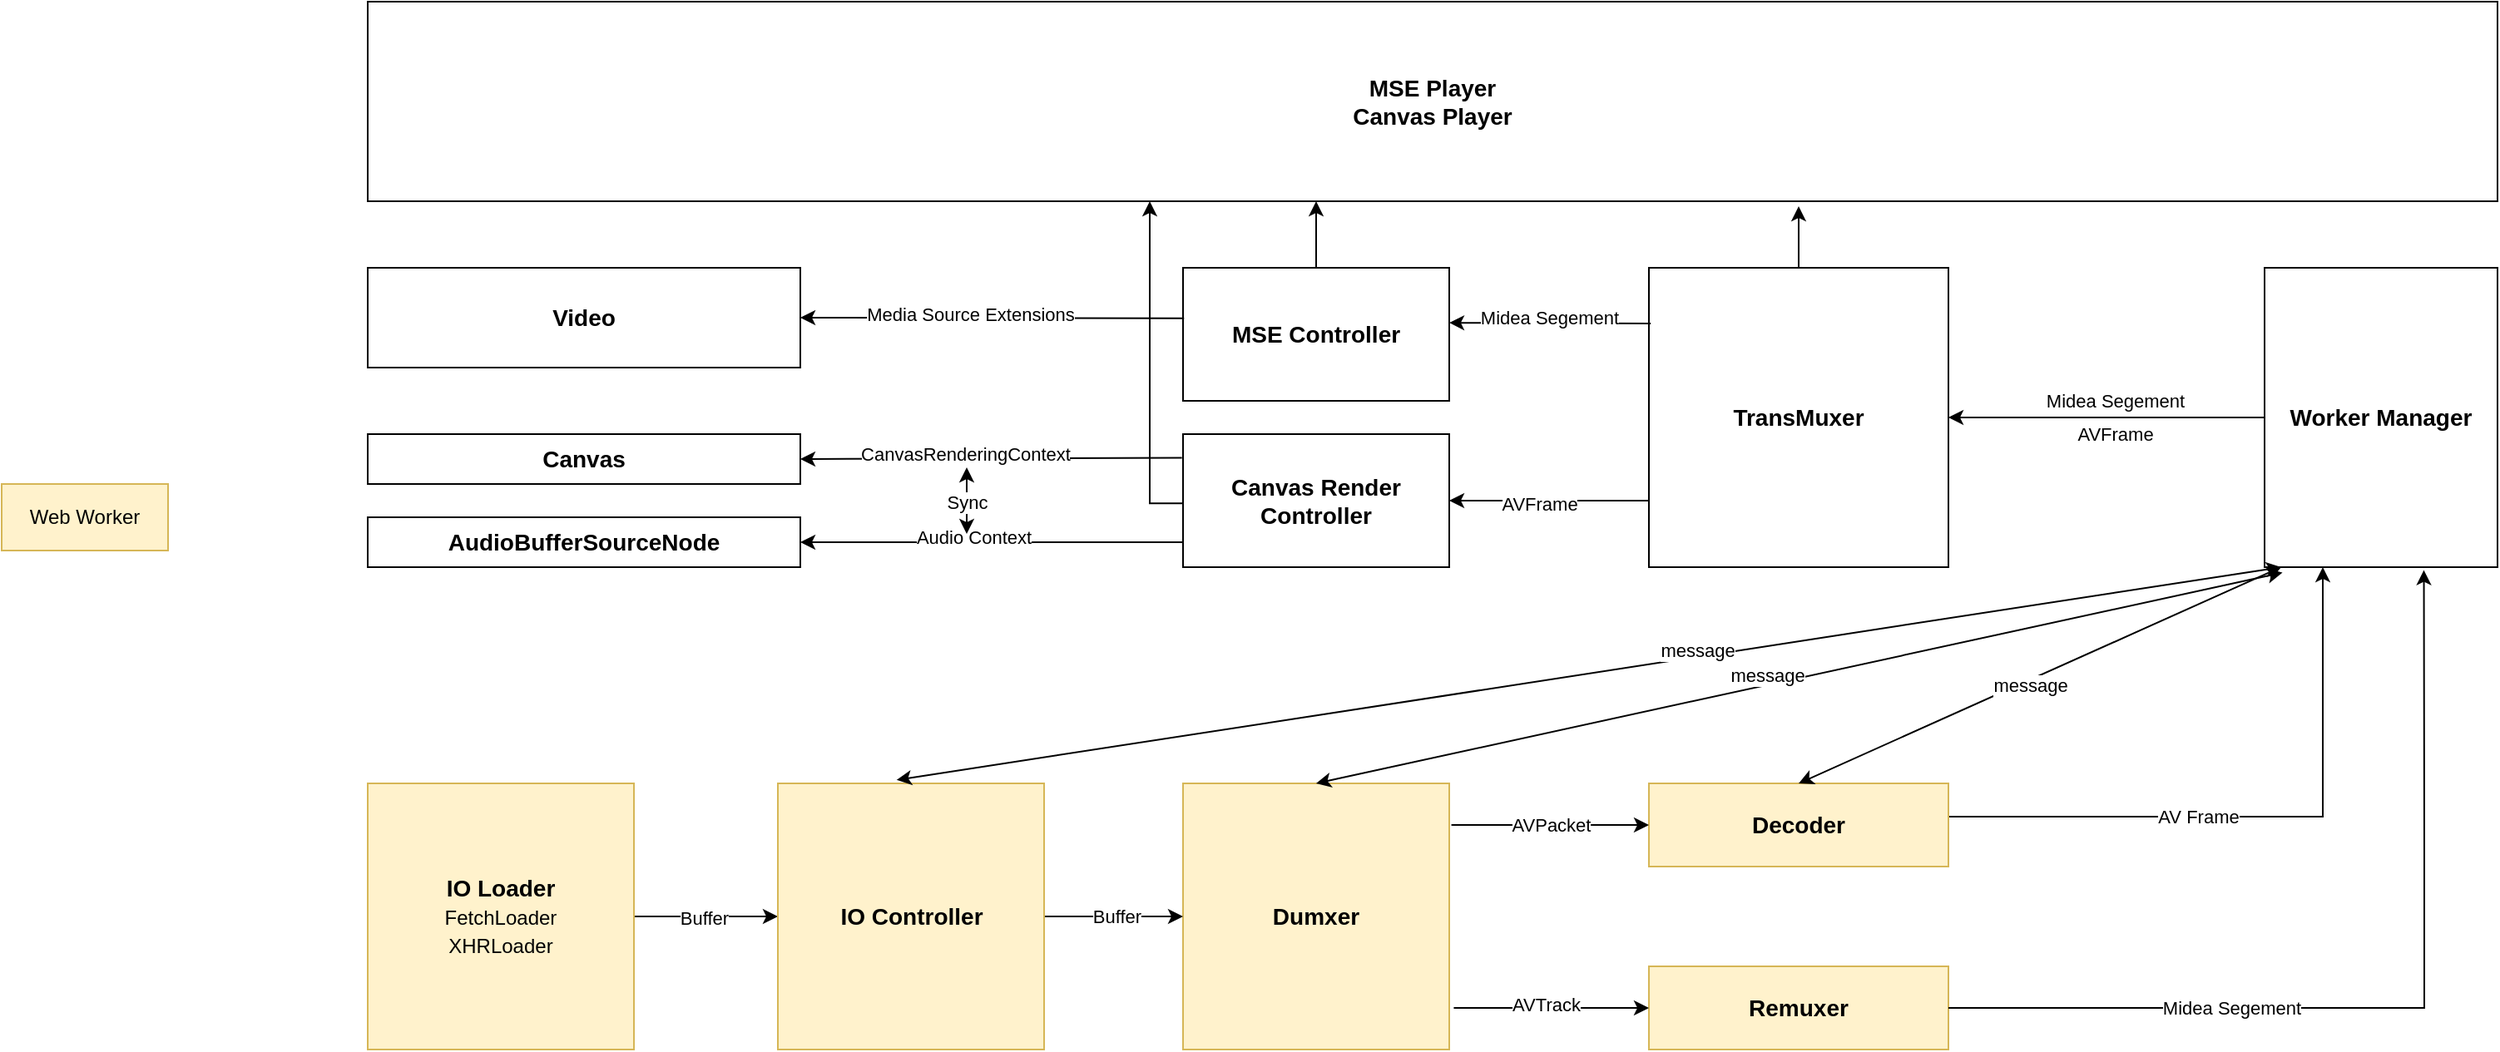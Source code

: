 <mxfile version="21.6.2" type="github">
  <diagram id="C5RBs43oDa-KdzZeNtuy" name="Page-1">
    <mxGraphModel dx="3341" dy="2058" grid="1" gridSize="10" guides="1" tooltips="1" connect="1" arrows="1" fold="1" page="1" pageScale="1" pageWidth="827" pageHeight="1169" math="0" shadow="0">
      <root>
        <mxCell id="WIyWlLk6GJQsqaUBKTNV-0" />
        <mxCell id="WIyWlLk6GJQsqaUBKTNV-1" parent="WIyWlLk6GJQsqaUBKTNV-0" />
        <mxCell id="7h8urNXvSVrlIbzpcXAR-0" value="&lt;b style=&quot;font-size: 14px;&quot;&gt;MSE Player&lt;br style=&quot;font-size: 14px;&quot;&gt;Canvas Player&lt;/b&gt;" style="rounded=0;whiteSpace=wrap;html=1;fontSize=14;" parent="WIyWlLk6GJQsqaUBKTNV-1" vertex="1">
          <mxGeometry x="-660" y="-180" width="1280" height="120" as="geometry" />
        </mxCell>
        <mxCell id="7h8urNXvSVrlIbzpcXAR-54" value="" style="edgeStyle=orthogonalEdgeStyle;rounded=0;orthogonalLoop=1;jettySize=auto;html=1;" parent="WIyWlLk6GJQsqaUBKTNV-1" source="7h8urNXvSVrlIbzpcXAR-1" target="7h8urNXvSVrlIbzpcXAR-0" edge="1">
          <mxGeometry relative="1" as="geometry">
            <Array as="points">
              <mxPoint x="-90" y="-40" />
              <mxPoint x="-90" y="-40" />
            </Array>
          </mxGeometry>
        </mxCell>
        <mxCell id="7h8urNXvSVrlIbzpcXAR-1" value="&lt;b style=&quot;font-size: 14px;&quot;&gt;MSE Controller&lt;/b&gt;" style="rounded=0;whiteSpace=wrap;html=1;fontSize=14;" parent="WIyWlLk6GJQsqaUBKTNV-1" vertex="1">
          <mxGeometry x="-170" y="-20" width="160" height="80" as="geometry" />
        </mxCell>
        <mxCell id="7h8urNXvSVrlIbzpcXAR-2" value="&lt;b style=&quot;font-size: 14px;&quot;&gt;TransMuxer&lt;/b&gt;" style="rounded=0;whiteSpace=wrap;html=1;fontSize=14;" parent="WIyWlLk6GJQsqaUBKTNV-1" vertex="1">
          <mxGeometry x="110" y="-20" width="180" height="180" as="geometry" />
        </mxCell>
        <mxCell id="7h8urNXvSVrlIbzpcXAR-56" style="edgeStyle=orthogonalEdgeStyle;rounded=0;orthogonalLoop=1;jettySize=auto;html=1;entryX=0.385;entryY=0.987;entryDx=0;entryDy=0;entryPerimeter=0;" parent="WIyWlLk6GJQsqaUBKTNV-1" edge="1">
          <mxGeometry relative="1" as="geometry">
            <mxPoint x="-190.0" y="-60.0" as="targetPoint" />
            <mxPoint x="-71.1" y="121.56" as="sourcePoint" />
            <Array as="points">
              <mxPoint x="-190.1" y="121.56" />
            </Array>
          </mxGeometry>
        </mxCell>
        <mxCell id="7h8urNXvSVrlIbzpcXAR-3" value="&lt;b style=&quot;font-size: 14px;&quot;&gt;Canvas Render Controller&lt;/b&gt;" style="rounded=0;whiteSpace=wrap;html=1;fontSize=14;" parent="WIyWlLk6GJQsqaUBKTNV-1" vertex="1">
          <mxGeometry x="-170" y="80" width="160" height="80" as="geometry" />
        </mxCell>
        <mxCell id="7h8urNXvSVrlIbzpcXAR-5" value="&lt;b style=&quot;font-size: 14px;&quot;&gt;Dumxer&lt;/b&gt;" style="rounded=0;whiteSpace=wrap;html=1;fontSize=14;fillColor=#fff2cc;strokeColor=#d6b656;" parent="WIyWlLk6GJQsqaUBKTNV-1" vertex="1">
          <mxGeometry x="-170" y="290" width="160" height="160" as="geometry" />
        </mxCell>
        <mxCell id="7h8urNXvSVrlIbzpcXAR-7" value="&lt;b style=&quot;font-size: 14px;&quot;&gt;Remuxer&lt;/b&gt;" style="rounded=0;whiteSpace=wrap;html=1;fontSize=14;fillColor=#fff2cc;strokeColor=#d6b656;" parent="WIyWlLk6GJQsqaUBKTNV-1" vertex="1">
          <mxGeometry x="110" y="400" width="180" height="50" as="geometry" />
        </mxCell>
        <mxCell id="7h8urNXvSVrlIbzpcXAR-29" value="" style="edgeStyle=orthogonalEdgeStyle;rounded=0;orthogonalLoop=1;jettySize=auto;html=1;fontSize=14;entryX=0.25;entryY=1;entryDx=0;entryDy=0;" parent="WIyWlLk6GJQsqaUBKTNV-1" source="7h8urNXvSVrlIbzpcXAR-8" target="7h8urNXvSVrlIbzpcXAR-73" edge="1">
          <mxGeometry relative="1" as="geometry">
            <Array as="points">
              <mxPoint x="515" y="310" />
            </Array>
          </mxGeometry>
        </mxCell>
        <mxCell id="7h8urNXvSVrlIbzpcXAR-68" value="AV Frame" style="edgeLabel;html=1;align=center;verticalAlign=middle;resizable=0;points=[];" parent="7h8urNXvSVrlIbzpcXAR-29" vertex="1" connectable="0">
          <mxGeometry x="0.033" y="4" relative="1" as="geometry">
            <mxPoint x="-44" y="4" as="offset" />
          </mxGeometry>
        </mxCell>
        <mxCell id="7h8urNXvSVrlIbzpcXAR-8" value="&lt;b style=&quot;font-size: 14px;&quot;&gt;Decoder&lt;/b&gt;" style="rounded=0;whiteSpace=wrap;html=1;fontSize=14;fillColor=#fff2cc;strokeColor=#d6b656;" parent="WIyWlLk6GJQsqaUBKTNV-1" vertex="1">
          <mxGeometry x="110" y="290" width="180" height="50" as="geometry" />
        </mxCell>
        <mxCell id="7h8urNXvSVrlIbzpcXAR-11" value="&lt;b style=&quot;font-size: 14px;&quot;&gt;Video&lt;/b&gt;" style="rounded=0;whiteSpace=wrap;html=1;fontSize=14;" parent="WIyWlLk6GJQsqaUBKTNV-1" vertex="1">
          <mxGeometry x="-660" y="-20" width="260" height="60" as="geometry" />
        </mxCell>
        <mxCell id="7h8urNXvSVrlIbzpcXAR-12" value="&lt;b style=&quot;font-size: 14px;&quot;&gt;Canvas&lt;/b&gt;" style="rounded=0;whiteSpace=wrap;html=1;fontSize=14;" parent="WIyWlLk6GJQsqaUBKTNV-1" vertex="1">
          <mxGeometry x="-660" y="80" width="260" height="30" as="geometry" />
        </mxCell>
        <mxCell id="7h8urNXvSVrlIbzpcXAR-13" value="&lt;b style=&quot;font-size: 14px;&quot;&gt;AudioBufferSourceNode&lt;/b&gt;" style="rounded=0;whiteSpace=wrap;html=1;fontSize=14;" parent="WIyWlLk6GJQsqaUBKTNV-1" vertex="1">
          <mxGeometry x="-660" y="130" width="260" height="30" as="geometry" />
        </mxCell>
        <mxCell id="7h8urNXvSVrlIbzpcXAR-18" style="edgeStyle=orthogonalEdgeStyle;rounded=0;orthogonalLoop=1;jettySize=auto;html=1;exitX=1;exitY=0.5;exitDx=0;exitDy=0;entryX=0;entryY=0.5;entryDx=0;entryDy=0;fontSize=14;" parent="WIyWlLk6GJQsqaUBKTNV-1" source="7h8urNXvSVrlIbzpcXAR-14" target="7h8urNXvSVrlIbzpcXAR-15" edge="1">
          <mxGeometry relative="1" as="geometry" />
        </mxCell>
        <mxCell id="7h8urNXvSVrlIbzpcXAR-69" value="Buffer" style="edgeLabel;html=1;align=center;verticalAlign=middle;resizable=0;points=[];" parent="7h8urNXvSVrlIbzpcXAR-18" vertex="1" connectable="0">
          <mxGeometry x="-0.046" y="-1" relative="1" as="geometry">
            <mxPoint as="offset" />
          </mxGeometry>
        </mxCell>
        <mxCell id="7h8urNXvSVrlIbzpcXAR-14" value="&lt;font style=&quot;font-size: 12px;&quot;&gt;&lt;b style=&quot;font-size: 14px;&quot;&gt;IO Loader&lt;/b&gt;&lt;br style=&quot;font-size: 14px;&quot;&gt;&lt;font style=&quot;font-size: 12px;&quot;&gt;FetchLoader&lt;br style=&quot;&quot;&gt;XHRLoade&lt;/font&gt;r&lt;/font&gt;" style="rounded=0;whiteSpace=wrap;html=1;fontSize=14;fillColor=#fff2cc;strokeColor=#d6b656;" parent="WIyWlLk6GJQsqaUBKTNV-1" vertex="1">
          <mxGeometry x="-660" y="290" width="160" height="160" as="geometry" />
        </mxCell>
        <mxCell id="7h8urNXvSVrlIbzpcXAR-19" style="edgeStyle=orthogonalEdgeStyle;rounded=0;orthogonalLoop=1;jettySize=auto;html=1;exitX=1;exitY=0.5;exitDx=0;exitDy=0;entryX=0;entryY=0.5;entryDx=0;entryDy=0;fontSize=14;" parent="WIyWlLk6GJQsqaUBKTNV-1" source="7h8urNXvSVrlIbzpcXAR-15" target="7h8urNXvSVrlIbzpcXAR-5" edge="1">
          <mxGeometry relative="1" as="geometry" />
        </mxCell>
        <mxCell id="7h8urNXvSVrlIbzpcXAR-70" value="Buffer" style="edgeLabel;html=1;align=center;verticalAlign=middle;resizable=0;points=[];" parent="7h8urNXvSVrlIbzpcXAR-19" vertex="1" connectable="0">
          <mxGeometry x="0.042" y="6" relative="1" as="geometry">
            <mxPoint y="6" as="offset" />
          </mxGeometry>
        </mxCell>
        <mxCell id="7h8urNXvSVrlIbzpcXAR-15" value="&lt;b style=&quot;font-size: 14px;&quot;&gt;IO Controller&lt;/b&gt;" style="rounded=0;whiteSpace=wrap;html=1;fontSize=14;fillColor=#fff2cc;strokeColor=#d6b656;" parent="WIyWlLk6GJQsqaUBKTNV-1" vertex="1">
          <mxGeometry x="-413.5" y="290" width="160" height="160" as="geometry" />
        </mxCell>
        <mxCell id="7h8urNXvSVrlIbzpcXAR-22" value="" style="endArrow=classic;html=1;rounded=0;entryX=0;entryY=0.5;entryDx=0;entryDy=0;exitX=1.008;exitY=0.156;exitDx=0;exitDy=0;exitPerimeter=0;fontSize=14;" parent="WIyWlLk6GJQsqaUBKTNV-1" source="7h8urNXvSVrlIbzpcXAR-5" target="7h8urNXvSVrlIbzpcXAR-8" edge="1">
          <mxGeometry width="50" height="50" relative="1" as="geometry">
            <mxPoint x="30" y="340" as="sourcePoint" />
            <mxPoint x="80" y="290" as="targetPoint" />
          </mxGeometry>
        </mxCell>
        <mxCell id="7h8urNXvSVrlIbzpcXAR-67" value="AVPacket" style="edgeLabel;html=1;align=center;verticalAlign=middle;resizable=0;points=[];" parent="7h8urNXvSVrlIbzpcXAR-22" vertex="1" connectable="0">
          <mxGeometry x="-0.215" y="3" relative="1" as="geometry">
            <mxPoint x="13" y="3" as="offset" />
          </mxGeometry>
        </mxCell>
        <mxCell id="7h8urNXvSVrlIbzpcXAR-27" value="" style="endArrow=classic;html=1;rounded=0;entryX=0;entryY=0.5;entryDx=0;entryDy=0;exitX=1.017;exitY=0.844;exitDx=0;exitDy=0;exitPerimeter=0;fontSize=14;" parent="WIyWlLk6GJQsqaUBKTNV-1" source="7h8urNXvSVrlIbzpcXAR-5" target="7h8urNXvSVrlIbzpcXAR-7" edge="1">
          <mxGeometry width="50" height="50" relative="1" as="geometry">
            <mxPoint x="40" y="440" as="sourcePoint" />
            <mxPoint x="90" y="390" as="targetPoint" />
          </mxGeometry>
        </mxCell>
        <mxCell id="3y4YQxaxZySrOHOtxydG-2" value="AVTrack" style="edgeLabel;html=1;align=center;verticalAlign=middle;resizable=0;points=[];" vertex="1" connectable="0" parent="7h8urNXvSVrlIbzpcXAR-27">
          <mxGeometry x="-0.063" y="2" relative="1" as="geometry">
            <mxPoint as="offset" />
          </mxGeometry>
        </mxCell>
        <mxCell id="7h8urNXvSVrlIbzpcXAR-28" value="" style="endArrow=classic;html=1;rounded=0;entryX=0.684;entryY=1.01;entryDx=0;entryDy=0;fontSize=14;exitX=1;exitY=0.5;exitDx=0;exitDy=0;entryPerimeter=0;" parent="WIyWlLk6GJQsqaUBKTNV-1" source="7h8urNXvSVrlIbzpcXAR-7" target="7h8urNXvSVrlIbzpcXAR-73" edge="1">
          <mxGeometry width="50" height="50" relative="1" as="geometry">
            <mxPoint x="290" y="330" as="sourcePoint" />
            <mxPoint x="400" y="330" as="targetPoint" />
            <Array as="points">
              <mxPoint x="390" y="425" />
              <mxPoint x="576" y="425" />
              <mxPoint x="576" y="330" />
            </Array>
          </mxGeometry>
        </mxCell>
        <mxCell id="3y4YQxaxZySrOHOtxydG-5" value="Midea Segement" style="edgeLabel;html=1;align=center;verticalAlign=middle;resizable=0;points=[];" vertex="1" connectable="0" parent="7h8urNXvSVrlIbzpcXAR-28">
          <mxGeometry x="-0.486" y="1" relative="1" as="geometry">
            <mxPoint x="29" y="1" as="offset" />
          </mxGeometry>
        </mxCell>
        <mxCell id="7h8urNXvSVrlIbzpcXAR-33" value="" style="endArrow=classic;html=1;rounded=0;entryX=1;entryY=0.5;entryDx=0;entryDy=0;fontSize=14;" parent="WIyWlLk6GJQsqaUBKTNV-1" target="7h8urNXvSVrlIbzpcXAR-3" edge="1">
          <mxGeometry width="50" height="50" relative="1" as="geometry">
            <mxPoint x="110" y="120" as="sourcePoint" />
            <mxPoint x="120" y="220" as="targetPoint" />
          </mxGeometry>
        </mxCell>
        <mxCell id="7h8urNXvSVrlIbzpcXAR-65" value="AVFrame&lt;br&gt;" style="edgeLabel;html=1;align=center;verticalAlign=middle;resizable=0;points=[];" parent="7h8urNXvSVrlIbzpcXAR-33" vertex="1" connectable="0">
          <mxGeometry x="0.086" y="2" relative="1" as="geometry">
            <mxPoint x="-1" as="offset" />
          </mxGeometry>
        </mxCell>
        <mxCell id="7h8urNXvSVrlIbzpcXAR-34" value="" style="endArrow=classic;html=1;rounded=0;fontSize=14;exitX=0.006;exitY=0.186;exitDx=0;exitDy=0;exitPerimeter=0;entryX=1;entryY=0.413;entryDx=0;entryDy=0;entryPerimeter=0;" parent="WIyWlLk6GJQsqaUBKTNV-1" source="7h8urNXvSVrlIbzpcXAR-2" target="7h8urNXvSVrlIbzpcXAR-1" edge="1">
          <mxGeometry width="50" height="50" relative="1" as="geometry">
            <mxPoint x="110" y="30" as="sourcePoint" />
            <mxPoint x="50" y="13" as="targetPoint" />
          </mxGeometry>
        </mxCell>
        <mxCell id="7h8urNXvSVrlIbzpcXAR-66" value="Midea Segement" style="edgeLabel;html=1;align=center;verticalAlign=middle;resizable=0;points=[];" parent="7h8urNXvSVrlIbzpcXAR-34" vertex="1" connectable="0">
          <mxGeometry x="0.265" y="-4" relative="1" as="geometry">
            <mxPoint x="15" y="1" as="offset" />
          </mxGeometry>
        </mxCell>
        <mxCell id="7h8urNXvSVrlIbzpcXAR-37" value="" style="endArrow=classic;html=1;rounded=0;entryX=1;entryY=0.5;entryDx=0;entryDy=0;exitX=0.004;exitY=0.379;exitDx=0;exitDy=0;exitPerimeter=0;fontSize=14;" parent="WIyWlLk6GJQsqaUBKTNV-1" source="7h8urNXvSVrlIbzpcXAR-1" target="7h8urNXvSVrlIbzpcXAR-11" edge="1">
          <mxGeometry width="50" height="50" relative="1" as="geometry">
            <mxPoint x="-170" y="40" as="sourcePoint" />
            <mxPoint x="-120" y="-10" as="targetPoint" />
          </mxGeometry>
        </mxCell>
        <mxCell id="7h8urNXvSVrlIbzpcXAR-64" value="Media Source Extensions" style="edgeLabel;html=1;align=center;verticalAlign=middle;resizable=0;points=[];" parent="7h8urNXvSVrlIbzpcXAR-37" vertex="1" connectable="0">
          <mxGeometry x="0.113" y="-2" relative="1" as="geometry">
            <mxPoint as="offset" />
          </mxGeometry>
        </mxCell>
        <mxCell id="7h8urNXvSVrlIbzpcXAR-38" value="" style="endArrow=classic;html=1;rounded=0;entryX=1;entryY=0.5;entryDx=0;entryDy=0;exitX=-0.004;exitY=0.178;exitDx=0;exitDy=0;exitPerimeter=0;fontSize=14;" parent="WIyWlLk6GJQsqaUBKTNV-1" source="7h8urNXvSVrlIbzpcXAR-3" target="7h8urNXvSVrlIbzpcXAR-12" edge="1">
          <mxGeometry width="50" height="50" relative="1" as="geometry">
            <mxPoint y="230" as="sourcePoint" />
            <mxPoint x="50" y="180" as="targetPoint" />
          </mxGeometry>
        </mxCell>
        <mxCell id="7h8urNXvSVrlIbzpcXAR-61" value="CanvasRenderingContext" style="edgeLabel;html=1;align=center;verticalAlign=middle;resizable=0;points=[];" parent="7h8urNXvSVrlIbzpcXAR-38" vertex="1" connectable="0">
          <mxGeometry x="0.144" y="-3" relative="1" as="geometry">
            <mxPoint as="offset" />
          </mxGeometry>
        </mxCell>
        <mxCell id="7h8urNXvSVrlIbzpcXAR-39" value="" style="endArrow=classic;html=1;rounded=0;entryX=1;entryY=0.5;entryDx=0;entryDy=0;fontSize=14;" parent="WIyWlLk6GJQsqaUBKTNV-1" target="7h8urNXvSVrlIbzpcXAR-13" edge="1">
          <mxGeometry width="50" height="50" relative="1" as="geometry">
            <mxPoint x="-170" y="145" as="sourcePoint" />
            <mxPoint x="-190" y="145.5" as="targetPoint" />
          </mxGeometry>
        </mxCell>
        <mxCell id="7h8urNXvSVrlIbzpcXAR-60" value="Audio Context&lt;br&gt;" style="edgeLabel;html=1;align=center;verticalAlign=middle;resizable=0;points=[];" parent="7h8urNXvSVrlIbzpcXAR-39" vertex="1" connectable="0">
          <mxGeometry x="0.107" y="-3" relative="1" as="geometry">
            <mxPoint x="1" as="offset" />
          </mxGeometry>
        </mxCell>
        <mxCell id="7h8urNXvSVrlIbzpcXAR-41" value="" style="endArrow=classic;html=1;rounded=0;exitX=0.5;exitY=0;exitDx=0;exitDy=0;" parent="WIyWlLk6GJQsqaUBKTNV-1" source="7h8urNXvSVrlIbzpcXAR-2" edge="1">
          <mxGeometry width="50" height="50" relative="1" as="geometry">
            <mxPoint x="175" y="-20" as="sourcePoint" />
            <mxPoint x="200" y="-57" as="targetPoint" />
          </mxGeometry>
        </mxCell>
        <mxCell id="7h8urNXvSVrlIbzpcXAR-58" value="Web Worker" style="rounded=0;whiteSpace=wrap;html=1;fillColor=#fff2cc;strokeColor=#d6b656;" parent="WIyWlLk6GJQsqaUBKTNV-1" vertex="1">
          <mxGeometry x="-880" y="110" width="100" height="40" as="geometry" />
        </mxCell>
        <mxCell id="7h8urNXvSVrlIbzpcXAR-74" value="" style="edgeStyle=orthogonalEdgeStyle;rounded=0;orthogonalLoop=1;jettySize=auto;html=1;" parent="WIyWlLk6GJQsqaUBKTNV-1" source="7h8urNXvSVrlIbzpcXAR-73" target="7h8urNXvSVrlIbzpcXAR-2" edge="1">
          <mxGeometry relative="1" as="geometry" />
        </mxCell>
        <mxCell id="7h8urNXvSVrlIbzpcXAR-77" value="Midea Segement" style="edgeLabel;html=1;align=center;verticalAlign=middle;resizable=0;points=[];" parent="7h8urNXvSVrlIbzpcXAR-74" vertex="1" connectable="0">
          <mxGeometry x="-0.393" y="-4" relative="1" as="geometry">
            <mxPoint x="-33" y="-6" as="offset" />
          </mxGeometry>
        </mxCell>
        <mxCell id="7h8urNXvSVrlIbzpcXAR-73" value="Worker Manager" style="rounded=0;whiteSpace=wrap;html=1;fontStyle=1;fontSize=14;" parent="WIyWlLk6GJQsqaUBKTNV-1" vertex="1">
          <mxGeometry x="480" y="-20" width="140" height="180" as="geometry" />
        </mxCell>
        <mxCell id="7h8urNXvSVrlIbzpcXAR-79" value="AVFrame&lt;br&gt;" style="edgeLabel;html=1;align=center;verticalAlign=middle;resizable=0;points=[];" parent="WIyWlLk6GJQsqaUBKTNV-1" vertex="1" connectable="0">
          <mxGeometry x="390.005" y="80" as="geometry" />
        </mxCell>
        <mxCell id="3y4YQxaxZySrOHOtxydG-0" value="" style="endArrow=classic;startArrow=classic;html=1;rounded=0;" edge="1" parent="WIyWlLk6GJQsqaUBKTNV-1">
          <mxGeometry width="50" height="50" relative="1" as="geometry">
            <mxPoint x="-300" y="140" as="sourcePoint" />
            <mxPoint x="-300" y="100" as="targetPoint" />
          </mxGeometry>
        </mxCell>
        <mxCell id="3y4YQxaxZySrOHOtxydG-1" value="Sync" style="edgeLabel;html=1;align=center;verticalAlign=middle;resizable=0;points=[];" vertex="1" connectable="0" parent="3y4YQxaxZySrOHOtxydG-0">
          <mxGeometry x="-0.017" relative="1" as="geometry">
            <mxPoint as="offset" />
          </mxGeometry>
        </mxCell>
        <mxCell id="3y4YQxaxZySrOHOtxydG-7" value="" style="endArrow=classic;startArrow=classic;html=1;rounded=0;entryX=0.077;entryY=1.018;entryDx=0;entryDy=0;entryPerimeter=0;exitX=0.5;exitY=0;exitDx=0;exitDy=0;" edge="1" parent="WIyWlLk6GJQsqaUBKTNV-1" source="7h8urNXvSVrlIbzpcXAR-5" target="7h8urNXvSVrlIbzpcXAR-73">
          <mxGeometry width="50" height="50" relative="1" as="geometry">
            <mxPoint x="210" y="300" as="sourcePoint" />
            <mxPoint x="507" y="170" as="targetPoint" />
          </mxGeometry>
        </mxCell>
        <mxCell id="3y4YQxaxZySrOHOtxydG-8" value="" style="endArrow=classic;startArrow=classic;html=1;rounded=0;exitX=0.446;exitY=-0.013;exitDx=0;exitDy=0;exitPerimeter=0;" edge="1" parent="WIyWlLk6GJQsqaUBKTNV-1" source="7h8urNXvSVrlIbzpcXAR-15">
          <mxGeometry width="50" height="50" relative="1" as="geometry">
            <mxPoint x="220" y="310" as="sourcePoint" />
            <mxPoint x="490" y="160" as="targetPoint" />
          </mxGeometry>
        </mxCell>
        <mxCell id="3y4YQxaxZySrOHOtxydG-9" value="message" style="edgeLabel;html=1;align=center;verticalAlign=middle;resizable=0;points=[];" vertex="1" connectable="0" parent="3y4YQxaxZySrOHOtxydG-8">
          <mxGeometry x="0.158" y="4" relative="1" as="geometry">
            <mxPoint as="offset" />
          </mxGeometry>
        </mxCell>
        <mxCell id="3y4YQxaxZySrOHOtxydG-10" value="message" style="edgeLabel;html=1;align=center;verticalAlign=middle;resizable=0;points=[];" vertex="1" connectable="0" parent="WIyWlLk6GJQsqaUBKTNV-1">
          <mxGeometry x="148.656" y="219.963" as="geometry">
            <mxPoint x="32" y="5" as="offset" />
          </mxGeometry>
        </mxCell>
        <mxCell id="3y4YQxaxZySrOHOtxydG-11" value="" style="endArrow=classic;startArrow=classic;html=1;rounded=0;exitX=0.5;exitY=0;exitDx=0;exitDy=0;" edge="1" parent="WIyWlLk6GJQsqaUBKTNV-1" source="7h8urNXvSVrlIbzpcXAR-8">
          <mxGeometry width="50" height="50" relative="1" as="geometry">
            <mxPoint x="-90.5" y="300" as="sourcePoint" />
            <mxPoint x="490" y="160" as="targetPoint" />
          </mxGeometry>
        </mxCell>
        <mxCell id="3y4YQxaxZySrOHOtxydG-12" value="message" style="edgeLabel;html=1;align=center;verticalAlign=middle;resizable=0;points=[];" vertex="1" connectable="0" parent="3y4YQxaxZySrOHOtxydG-11">
          <mxGeometry x="-0.051" y="-3" relative="1" as="geometry">
            <mxPoint as="offset" />
          </mxGeometry>
        </mxCell>
      </root>
    </mxGraphModel>
  </diagram>
</mxfile>
